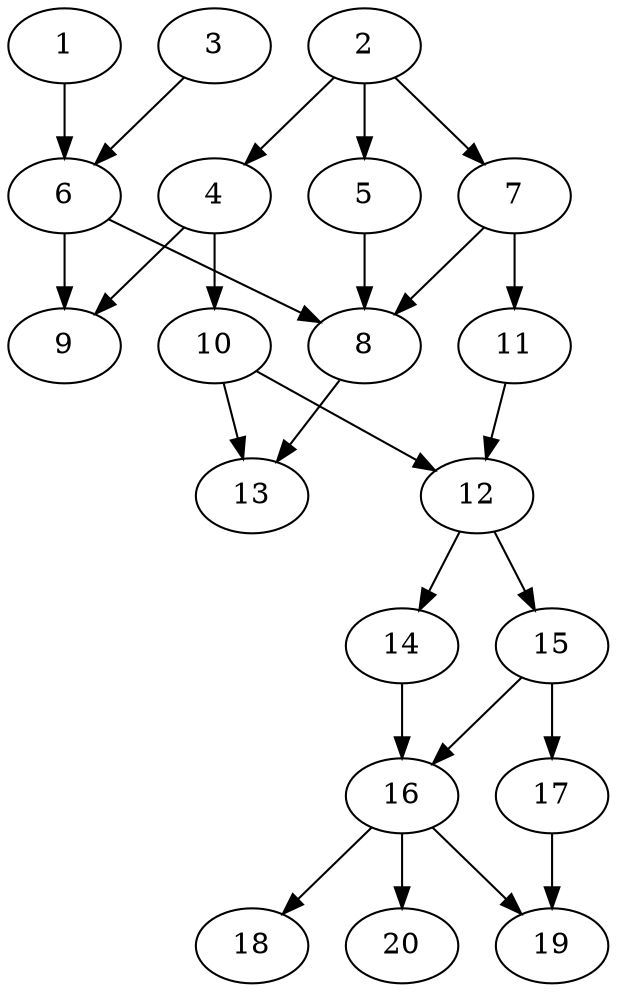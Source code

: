 // DAG automatically generated by daggen at Fri Jul 22 09:12:15 2022
// ./daggen --dot -n 20 --ccr 0.5 --fat 0.5 --regular 0.5 --density 0.6
digraph G {
  1 [compute_size="1139013294266", trans_size="529997", result_size="54272", ram="43041840",alpha="0.05"]
  1 -> 6 [size ="54272"]
  2 [compute_size="66106527144", trans_size="10160", result_size="29696", ram="46270892",alpha="0.02"]
  2 -> 4 [size ="29696"]
  2 -> 5 [size ="29696"]
  2 -> 7 [size ="29696"]
  3 [compute_size="8433487836", trans_size="401698", result_size="74752", ram="18035416",alpha="0.12"]
  3 -> 6 [size ="74752"]
  4 [compute_size="191561898636", trans_size="870768", result_size="74752", ram="28016044",alpha="0.04"]
  4 -> 9 [size ="74752"]
  4 -> 10 [size ="74752"]
  5 [compute_size="2103956429", trans_size="894638", result_size="74752", ram="37975960",alpha="0.13"]
  5 -> 8 [size ="74752"]
  6 [compute_size="648140541516", trans_size="307158", result_size="91136", ram="42368764",alpha="0.13"]
  6 -> 8 [size ="91136"]
  6 -> 9 [size ="91136"]
  7 [compute_size="2284675770", trans_size="686868", result_size="29696", ram="9755157",alpha="0.05"]
  7 -> 8 [size ="29696"]
  7 -> 11 [size ="29696"]
  8 [compute_size="210587443458", trans_size="942332", result_size="13312", ram="7438300",alpha="0.08"]
  8 -> 13 [size ="13312"]
  9 [compute_size="5881767184", trans_size="318191", result_size="0", ram="35869264",alpha="0.09"]
  10 [compute_size="19331626438", trans_size="385809", result_size="1024", ram="34275592",alpha="0.03"]
  10 -> 12 [size ="1024"]
  10 -> 13 [size ="1024"]
  11 [compute_size="8475167226", trans_size="87122", result_size="74752", ram="33018138",alpha="0.11"]
  11 -> 12 [size ="74752"]
  12 [compute_size="46075013978", trans_size="640577", result_size="1024", ram="42772544",alpha="0.03"]
  12 -> 14 [size ="1024"]
  12 -> 15 [size ="1024"]
  13 [compute_size="1167284022808", trans_size="611225", result_size="0", ram="18105652",alpha="0.15"]
  14 [compute_size="252943220232", trans_size="41124", result_size="13312", ram="40720488",alpha="0.12"]
  14 -> 16 [size ="13312"]
  15 [compute_size="782757789696", trans_size="676625", result_size="54272", ram="33541682",alpha="0.08"]
  15 -> 16 [size ="54272"]
  15 -> 17 [size ="54272"]
  16 [compute_size="22729574508", trans_size="185936", result_size="70656", ram="8304486",alpha="0.08"]
  16 -> 18 [size ="70656"]
  16 -> 19 [size ="70656"]
  16 -> 20 [size ="70656"]
  17 [compute_size="463666938384", trans_size="477940", result_size="91136", ram="10139043",alpha="0.13"]
  17 -> 19 [size ="91136"]
  18 [compute_size="17433778100", trans_size="33766", result_size="0", ram="44007496",alpha="0.19"]
  19 [compute_size="134217728000", trans_size="548486", result_size="0", ram="45240980",alpha="0.07"]
  20 [compute_size="4517559098", trans_size="385909", result_size="0", ram="20022770",alpha="0.07"]
}